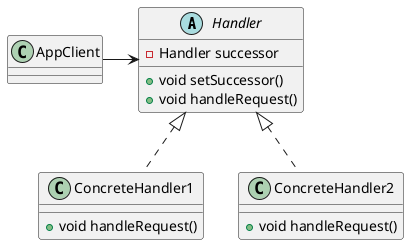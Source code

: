 @startuml
'https://plantuml.com/class-diagram

abstract class Handler {
    -Handler successor
    +void setSuccessor()
    +void handleRequest()
}

class ConcreteHandler1 {
    +void handleRequest()
}

class ConcreteHandler2 {
    +void handleRequest()
}

Handler <|.. ConcreteHandler1
Handler <|.. ConcreteHandler2

'ConcreteHandler1 -> ConcreteHandler2: mHandler

class AppClient {

}

AppClient -> Handler

@enduml